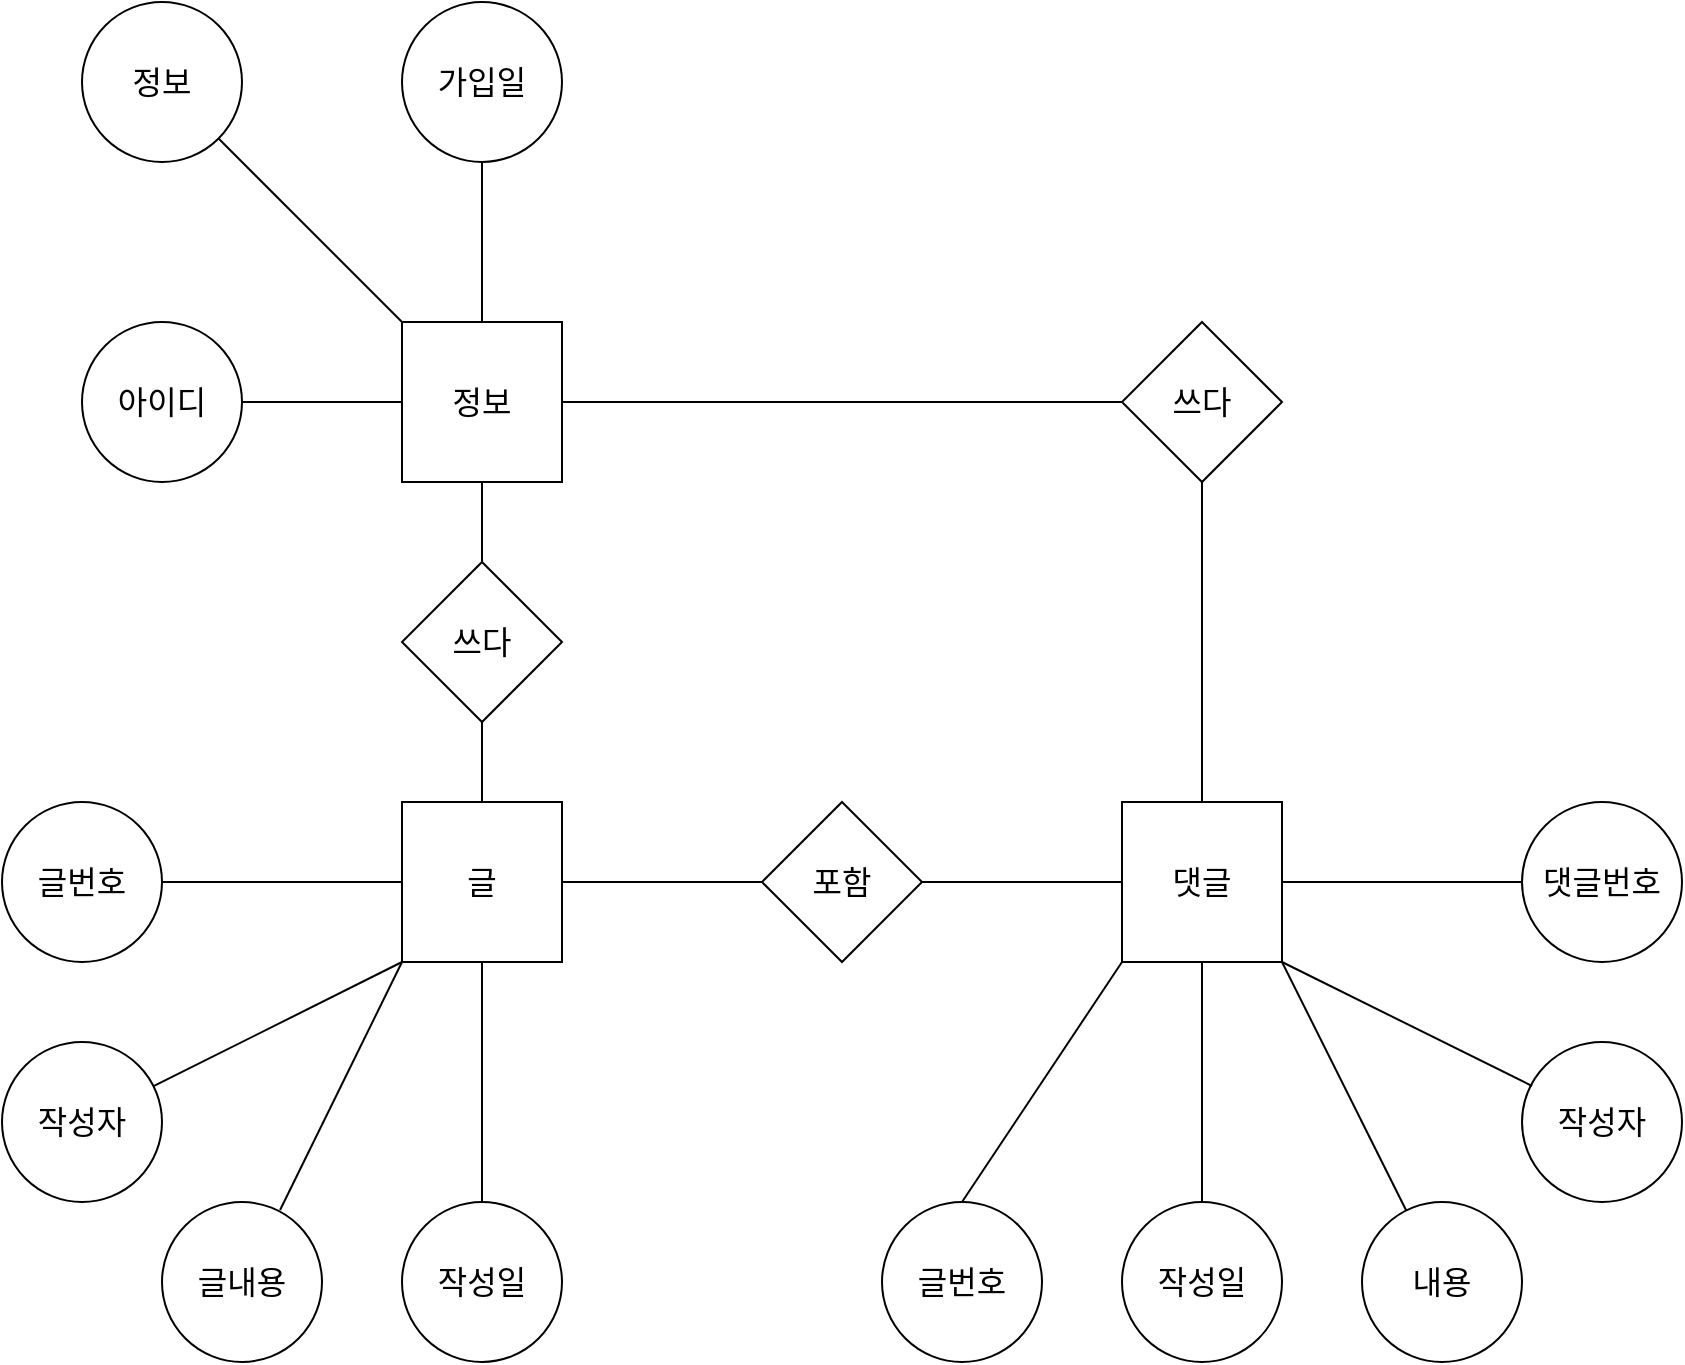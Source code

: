 <mxfile version="13.8.0" type="github">
  <diagram id="_JCe7gN5VAZVSvEKCgeh" name="Page-1">
    <mxGraphModel dx="1053" dy="1133" grid="1" gridSize="10" guides="1" tooltips="1" connect="1" arrows="1" fold="1" page="1" pageScale="1" pageWidth="827" pageHeight="1169" math="0" shadow="0">
      <root>
        <mxCell id="0" />
        <mxCell id="1" parent="0" />
        <mxCell id="38xJzZRthz7V4WknMHSS-1" value="정보" style="whiteSpace=wrap;html=1;aspect=fixed;fontSize=16;labelBorderColor=none;" vertex="1" parent="1">
          <mxGeometry x="200" y="160" width="80" height="80" as="geometry" />
        </mxCell>
        <mxCell id="38xJzZRthz7V4WknMHSS-2" value="글" style="whiteSpace=wrap;html=1;aspect=fixed;fontSize=16;labelBorderColor=none;" vertex="1" parent="1">
          <mxGeometry x="200" y="400" width="80" height="80" as="geometry" />
        </mxCell>
        <mxCell id="38xJzZRthz7V4WknMHSS-3" value="댓글" style="whiteSpace=wrap;html=1;aspect=fixed;fontSize=16;labelBorderColor=none;" vertex="1" parent="1">
          <mxGeometry x="560" y="400" width="80" height="80" as="geometry" />
        </mxCell>
        <mxCell id="38xJzZRthz7V4WknMHSS-4" value="가입일" style="ellipse;whiteSpace=wrap;html=1;aspect=fixed;fontSize=16;fontColor=#000000;" vertex="1" parent="1">
          <mxGeometry x="200" width="80" height="80" as="geometry" />
        </mxCell>
        <mxCell id="38xJzZRthz7V4WknMHSS-5" value="정보" style="ellipse;whiteSpace=wrap;html=1;aspect=fixed;fontSize=16;fontColor=#000000;" vertex="1" parent="1">
          <mxGeometry x="40" width="80" height="80" as="geometry" />
        </mxCell>
        <mxCell id="38xJzZRthz7V4WknMHSS-6" value="아이디" style="ellipse;whiteSpace=wrap;html=1;aspect=fixed;fontSize=16;fontColor=#000000;" vertex="1" parent="1">
          <mxGeometry x="40" y="160" width="80" height="80" as="geometry" />
        </mxCell>
        <mxCell id="38xJzZRthz7V4WknMHSS-7" value="" style="endArrow=none;html=1;fontSize=16;fontColor=#000000;exitX=1;exitY=1;exitDx=0;exitDy=0;entryX=0;entryY=0;entryDx=0;entryDy=0;" edge="1" parent="1" source="38xJzZRthz7V4WknMHSS-5" target="38xJzZRthz7V4WknMHSS-1">
          <mxGeometry width="50" height="50" relative="1" as="geometry">
            <mxPoint x="170" y="290" as="sourcePoint" />
            <mxPoint x="220" y="240" as="targetPoint" />
          </mxGeometry>
        </mxCell>
        <mxCell id="38xJzZRthz7V4WknMHSS-9" value="" style="endArrow=none;html=1;fontSize=16;fontColor=#000000;exitX=1;exitY=0.5;exitDx=0;exitDy=0;" edge="1" parent="1" source="38xJzZRthz7V4WknMHSS-6">
          <mxGeometry width="50" height="50" relative="1" as="geometry">
            <mxPoint x="150" y="250" as="sourcePoint" />
            <mxPoint x="200" y="200" as="targetPoint" />
          </mxGeometry>
        </mxCell>
        <mxCell id="38xJzZRthz7V4WknMHSS-10" value="" style="endArrow=none;html=1;fontSize=16;fontColor=#000000;exitX=0.5;exitY=0;exitDx=0;exitDy=0;" edge="1" parent="1" source="38xJzZRthz7V4WknMHSS-1">
          <mxGeometry width="50" height="50" relative="1" as="geometry">
            <mxPoint x="190" y="130" as="sourcePoint" />
            <mxPoint x="240" y="80" as="targetPoint" />
          </mxGeometry>
        </mxCell>
        <mxCell id="38xJzZRthz7V4WknMHSS-11" value="글내용" style="ellipse;whiteSpace=wrap;html=1;aspect=fixed;fontSize=16;fontColor=#000000;" vertex="1" parent="1">
          <mxGeometry x="80" y="600" width="80" height="80" as="geometry" />
        </mxCell>
        <mxCell id="38xJzZRthz7V4WknMHSS-12" value="작성일" style="ellipse;whiteSpace=wrap;html=1;aspect=fixed;fontSize=16;fontColor=#000000;" vertex="1" parent="1">
          <mxGeometry x="200" y="600" width="80" height="80" as="geometry" />
        </mxCell>
        <mxCell id="38xJzZRthz7V4WknMHSS-13" value="작성자" style="ellipse;whiteSpace=wrap;html=1;aspect=fixed;fontSize=16;fontColor=#000000;" vertex="1" parent="1">
          <mxGeometry y="520" width="80" height="80" as="geometry" />
        </mxCell>
        <mxCell id="38xJzZRthz7V4WknMHSS-14" value="글번호" style="ellipse;whiteSpace=wrap;html=1;aspect=fixed;fontSize=16;fontColor=#000000;" vertex="1" parent="1">
          <mxGeometry y="400" width="80" height="80" as="geometry" />
        </mxCell>
        <mxCell id="38xJzZRthz7V4WknMHSS-15" value="작성자" style="ellipse;fontSize=16;fontColor=#000000;html=1;whiteSpace=wrap;aspect=fixed;" vertex="1" parent="1">
          <mxGeometry x="760" y="520" width="80" height="80" as="geometry" />
        </mxCell>
        <mxCell id="38xJzZRthz7V4WknMHSS-16" value="댓글번호" style="ellipse;whiteSpace=wrap;html=1;aspect=fixed;fillColor=#ffffff;fontSize=16;fontColor=#000000;" vertex="1" parent="1">
          <mxGeometry x="760" y="400" width="80" height="80" as="geometry" />
        </mxCell>
        <mxCell id="38xJzZRthz7V4WknMHSS-17" value="내용" style="ellipse;whiteSpace=wrap;html=1;aspect=fixed;fillColor=#ffffff;fontSize=16;fontColor=#000000;" vertex="1" parent="1">
          <mxGeometry x="680" y="600" width="80" height="80" as="geometry" />
        </mxCell>
        <mxCell id="38xJzZRthz7V4WknMHSS-18" value="글번호" style="ellipse;whiteSpace=wrap;html=1;aspect=fixed;fillColor=#ffffff;fontSize=16;fontColor=#000000;" vertex="1" parent="1">
          <mxGeometry x="440" y="600" width="80" height="80" as="geometry" />
        </mxCell>
        <mxCell id="38xJzZRthz7V4WknMHSS-19" value="작성일" style="ellipse;whiteSpace=wrap;html=1;aspect=fixed;fillColor=#ffffff;fontSize=16;fontColor=#000000;" vertex="1" parent="1">
          <mxGeometry x="560" y="600" width="80" height="80" as="geometry" />
        </mxCell>
        <mxCell id="38xJzZRthz7V4WknMHSS-20" value="" style="endArrow=none;html=1;fontSize=16;fontColor=#000000;entryX=0;entryY=0.5;entryDx=0;entryDy=0;" edge="1" parent="1" target="38xJzZRthz7V4WknMHSS-16">
          <mxGeometry width="50" height="50" relative="1" as="geometry">
            <mxPoint x="640" y="440" as="sourcePoint" />
            <mxPoint x="750" y="440" as="targetPoint" />
          </mxGeometry>
        </mxCell>
        <mxCell id="38xJzZRthz7V4WknMHSS-21" value="" style="endArrow=none;html=1;fontSize=16;fontColor=#000000;exitX=0.063;exitY=0.275;exitDx=0;exitDy=0;exitPerimeter=0;" edge="1" parent="1" source="38xJzZRthz7V4WknMHSS-15">
          <mxGeometry width="50" height="50" relative="1" as="geometry">
            <mxPoint x="590" y="530" as="sourcePoint" />
            <mxPoint x="640" y="480" as="targetPoint" />
            <Array as="points" />
          </mxGeometry>
        </mxCell>
        <mxCell id="38xJzZRthz7V4WknMHSS-22" value="" style="endArrow=none;html=1;fontSize=16;fontColor=#000000;" edge="1" parent="1" source="38xJzZRthz7V4WknMHSS-17">
          <mxGeometry width="50" height="50" relative="1" as="geometry">
            <mxPoint x="590" y="530" as="sourcePoint" />
            <mxPoint x="640" y="480" as="targetPoint" />
          </mxGeometry>
        </mxCell>
        <mxCell id="38xJzZRthz7V4WknMHSS-23" value="" style="endArrow=none;html=1;fontSize=16;fontColor=#000000;exitX=0.5;exitY=0;exitDx=0;exitDy=0;" edge="1" parent="1" source="38xJzZRthz7V4WknMHSS-19">
          <mxGeometry width="50" height="50" relative="1" as="geometry">
            <mxPoint x="550" y="530" as="sourcePoint" />
            <mxPoint x="600" y="480" as="targetPoint" />
          </mxGeometry>
        </mxCell>
        <mxCell id="38xJzZRthz7V4WknMHSS-24" value="" style="endArrow=none;html=1;fontSize=16;fontColor=#000000;exitX=0.5;exitY=0;exitDx=0;exitDy=0;" edge="1" parent="1" source="38xJzZRthz7V4WknMHSS-18">
          <mxGeometry width="50" height="50" relative="1" as="geometry">
            <mxPoint x="510" y="530" as="sourcePoint" />
            <mxPoint x="560" y="480" as="targetPoint" />
          </mxGeometry>
        </mxCell>
        <mxCell id="38xJzZRthz7V4WknMHSS-25" value="" style="endArrow=none;html=1;fontSize=16;fontColor=#000000;exitX=0.738;exitY=0.05;exitDx=0;exitDy=0;exitPerimeter=0;" edge="1" parent="1" source="38xJzZRthz7V4WknMHSS-11">
          <mxGeometry width="50" height="50" relative="1" as="geometry">
            <mxPoint x="150" y="530" as="sourcePoint" />
            <mxPoint x="200" y="480" as="targetPoint" />
          </mxGeometry>
        </mxCell>
        <mxCell id="38xJzZRthz7V4WknMHSS-26" value="" style="endArrow=none;html=1;fontSize=16;fontColor=#000000;exitX=0.5;exitY=0;exitDx=0;exitDy=0;" edge="1" parent="1" source="38xJzZRthz7V4WknMHSS-12">
          <mxGeometry width="50" height="50" relative="1" as="geometry">
            <mxPoint x="190" y="530" as="sourcePoint" />
            <mxPoint x="240" y="480" as="targetPoint" />
          </mxGeometry>
        </mxCell>
        <mxCell id="38xJzZRthz7V4WknMHSS-27" value="" style="endArrow=none;html=1;fontSize=16;fontColor=#000000;" edge="1" parent="1" source="38xJzZRthz7V4WknMHSS-13">
          <mxGeometry width="50" height="50" relative="1" as="geometry">
            <mxPoint x="79" y="541" as="sourcePoint" />
            <mxPoint x="200" y="480" as="targetPoint" />
          </mxGeometry>
        </mxCell>
        <mxCell id="38xJzZRthz7V4WknMHSS-28" value="" style="endArrow=none;html=1;fontSize=16;fontColor=#000000;exitX=1;exitY=0.5;exitDx=0;exitDy=0;" edge="1" parent="1" source="38xJzZRthz7V4WknMHSS-14">
          <mxGeometry width="50" height="50" relative="1" as="geometry">
            <mxPoint x="150" y="490" as="sourcePoint" />
            <mxPoint x="200" y="440" as="targetPoint" />
          </mxGeometry>
        </mxCell>
        <mxCell id="38xJzZRthz7V4WknMHSS-29" value="쓰다" style="rhombus;whiteSpace=wrap;html=1;fillColor=#ffffff;fontSize=16;fontColor=#000000;" vertex="1" parent="1">
          <mxGeometry x="200" y="280" width="80" height="80" as="geometry" />
        </mxCell>
        <mxCell id="38xJzZRthz7V4WknMHSS-30" value="포함" style="rhombus;whiteSpace=wrap;html=1;fillColor=#ffffff;fontSize=16;fontColor=#000000;" vertex="1" parent="1">
          <mxGeometry x="380" y="400" width="80" height="80" as="geometry" />
        </mxCell>
        <mxCell id="38xJzZRthz7V4WknMHSS-31" value="쓰다" style="rhombus;whiteSpace=wrap;html=1;fillColor=#ffffff;fontSize=16;fontColor=#000000;" vertex="1" parent="1">
          <mxGeometry x="560" y="160" width="80" height="80" as="geometry" />
        </mxCell>
        <mxCell id="38xJzZRthz7V4WknMHSS-32" value="" style="endArrow=none;html=1;fontSize=16;fontColor=#000000;entryX=0;entryY=0.5;entryDx=0;entryDy=0;" edge="1" parent="1" target="38xJzZRthz7V4WknMHSS-31">
          <mxGeometry width="50" height="50" relative="1" as="geometry">
            <mxPoint x="280" y="200" as="sourcePoint" />
            <mxPoint x="330" y="150" as="targetPoint" />
          </mxGeometry>
        </mxCell>
        <mxCell id="38xJzZRthz7V4WknMHSS-33" value="" style="endArrow=none;html=1;fontSize=16;fontColor=#000000;exitX=0.5;exitY=0;exitDx=0;exitDy=0;" edge="1" parent="1" source="38xJzZRthz7V4WknMHSS-2">
          <mxGeometry width="50" height="50" relative="1" as="geometry">
            <mxPoint x="190" y="410" as="sourcePoint" />
            <mxPoint x="240" y="360" as="targetPoint" />
          </mxGeometry>
        </mxCell>
        <mxCell id="38xJzZRthz7V4WknMHSS-34" value="" style="endArrow=none;html=1;fontSize=16;fontColor=#000000;exitX=0.5;exitY=0;exitDx=0;exitDy=0;" edge="1" parent="1" source="38xJzZRthz7V4WknMHSS-29">
          <mxGeometry width="50" height="50" relative="1" as="geometry">
            <mxPoint x="190" y="290" as="sourcePoint" />
            <mxPoint x="240" y="240" as="targetPoint" />
          </mxGeometry>
        </mxCell>
        <mxCell id="38xJzZRthz7V4WknMHSS-35" value="" style="endArrow=none;html=1;fontSize=16;fontColor=#000000;entryX=0;entryY=0.5;entryDx=0;entryDy=0;" edge="1" parent="1" target="38xJzZRthz7V4WknMHSS-3">
          <mxGeometry width="50" height="50" relative="1" as="geometry">
            <mxPoint x="460" y="440" as="sourcePoint" />
            <mxPoint x="510" y="390" as="targetPoint" />
          </mxGeometry>
        </mxCell>
        <mxCell id="38xJzZRthz7V4WknMHSS-36" value="" style="endArrow=none;html=1;fontSize=16;fontColor=#000000;entryX=0;entryY=0.5;entryDx=0;entryDy=0;" edge="1" parent="1" target="38xJzZRthz7V4WknMHSS-30">
          <mxGeometry width="50" height="50" relative="1" as="geometry">
            <mxPoint x="280" y="440" as="sourcePoint" />
            <mxPoint x="330" y="390" as="targetPoint" />
          </mxGeometry>
        </mxCell>
        <mxCell id="38xJzZRthz7V4WknMHSS-37" value="" style="endArrow=none;html=1;fontSize=16;fontColor=#000000;exitX=0.5;exitY=0;exitDx=0;exitDy=0;entryX=0.5;entryY=1;entryDx=0;entryDy=0;" edge="1" parent="1" source="38xJzZRthz7V4WknMHSS-3" target="38xJzZRthz7V4WknMHSS-31">
          <mxGeometry width="50" height="50" relative="1" as="geometry">
            <mxPoint x="560" y="280" as="sourcePoint" />
            <mxPoint x="610" y="230" as="targetPoint" />
          </mxGeometry>
        </mxCell>
      </root>
    </mxGraphModel>
  </diagram>
</mxfile>
